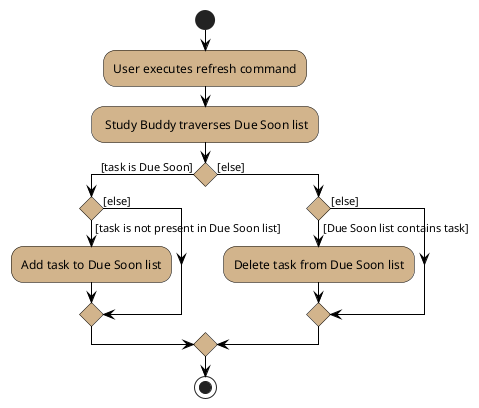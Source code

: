 @startuml
start

skinparam ActivityBackgroundColor #tan
skinparam ActivityBorderColor #black
skinparam activityDiamondBorderColor #black
skinparam activityDiamondBackgroundColor #tan
skinparam arrowColor #black

:User executes refresh command;

'Since the beta syntax does not support placing the condition outside the
'diamond we place it as the true branch instead.
: Study Buddy traverses Due Soon list;

if () then ([task is Due Soon])
    if () then ([task is not present in Due Soon list])
        :Add task to Due Soon list;
    else ([else])
    endif
else ([else])
    if () then ([Due Soon list contains task])
        :Delete task from Due Soon list;
    else ([else])
    endif;
endif;
stop
@enduml
